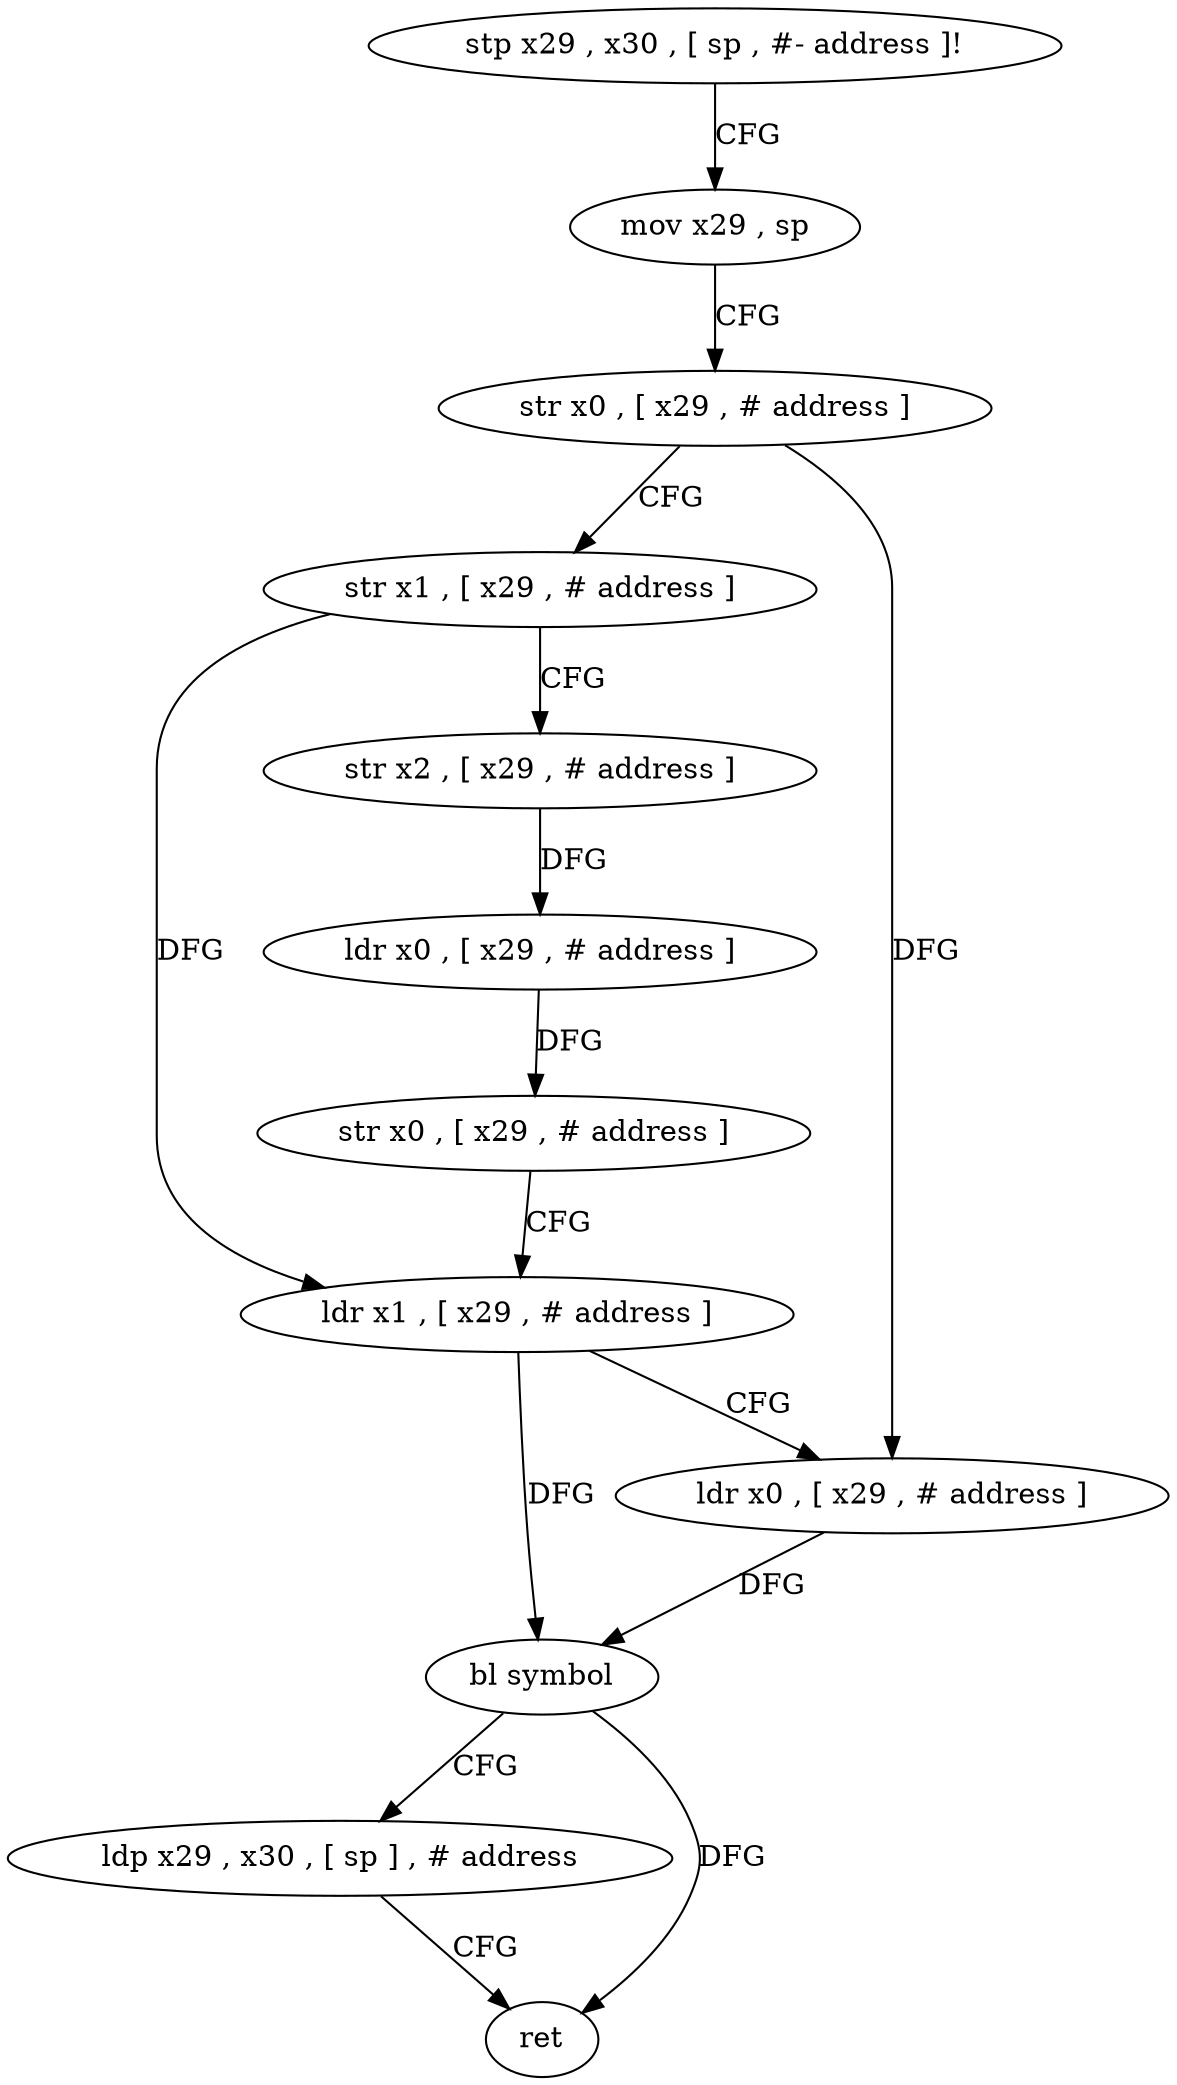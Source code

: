 digraph "func" {
"152260" [label = "stp x29 , x30 , [ sp , #- address ]!" ]
"152264" [label = "mov x29 , sp" ]
"152268" [label = "str x0 , [ x29 , # address ]" ]
"152272" [label = "str x1 , [ x29 , # address ]" ]
"152276" [label = "str x2 , [ x29 , # address ]" ]
"152280" [label = "ldr x0 , [ x29 , # address ]" ]
"152284" [label = "str x0 , [ x29 , # address ]" ]
"152288" [label = "ldr x1 , [ x29 , # address ]" ]
"152292" [label = "ldr x0 , [ x29 , # address ]" ]
"152296" [label = "bl symbol" ]
"152300" [label = "ldp x29 , x30 , [ sp ] , # address" ]
"152304" [label = "ret" ]
"152260" -> "152264" [ label = "CFG" ]
"152264" -> "152268" [ label = "CFG" ]
"152268" -> "152272" [ label = "CFG" ]
"152268" -> "152292" [ label = "DFG" ]
"152272" -> "152276" [ label = "CFG" ]
"152272" -> "152288" [ label = "DFG" ]
"152276" -> "152280" [ label = "DFG" ]
"152280" -> "152284" [ label = "DFG" ]
"152284" -> "152288" [ label = "CFG" ]
"152288" -> "152292" [ label = "CFG" ]
"152288" -> "152296" [ label = "DFG" ]
"152292" -> "152296" [ label = "DFG" ]
"152296" -> "152300" [ label = "CFG" ]
"152296" -> "152304" [ label = "DFG" ]
"152300" -> "152304" [ label = "CFG" ]
}

